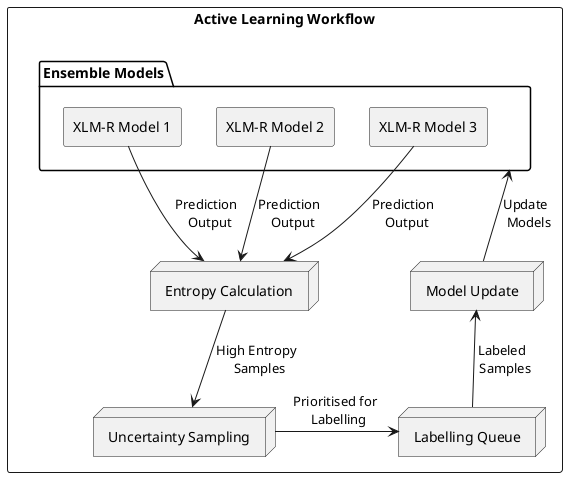 @startuml

rectangle "Active Learning Workflow" as ActiveLearning {
  package "Ensemble Models" as EM {
      rectangle "XLM-R Model 1" as XLMR1
      rectangle "XLM-R Model 2" as XLMR2
      rectangle "XLM-R Model 3" as XLMR3
  }

  node "Entropy Calculation" as EntropyCalc
  node "Uncertainty Sampling" as UncertaintySampling
  node "Labelling Queue" as LabellingQueue
  node "Model Update" as ModelUpdate

  XLMR1 -down-> EntropyCalc : Prediction \n Output
  XLMR2 -down-> EntropyCalc : Prediction \n Output
  XLMR3 -down-> EntropyCalc : Prediction \n Output
  
  EntropyCalc -down-> UncertaintySampling : High Entropy \n Samples
  UncertaintySampling -right-> LabellingQueue : Prioritised for \n Labelling
  LabellingQueue -up-> ModelUpdate : Labeled \n Samples
  ModelUpdate -up-> EM : Update \n Models
}

@enduml